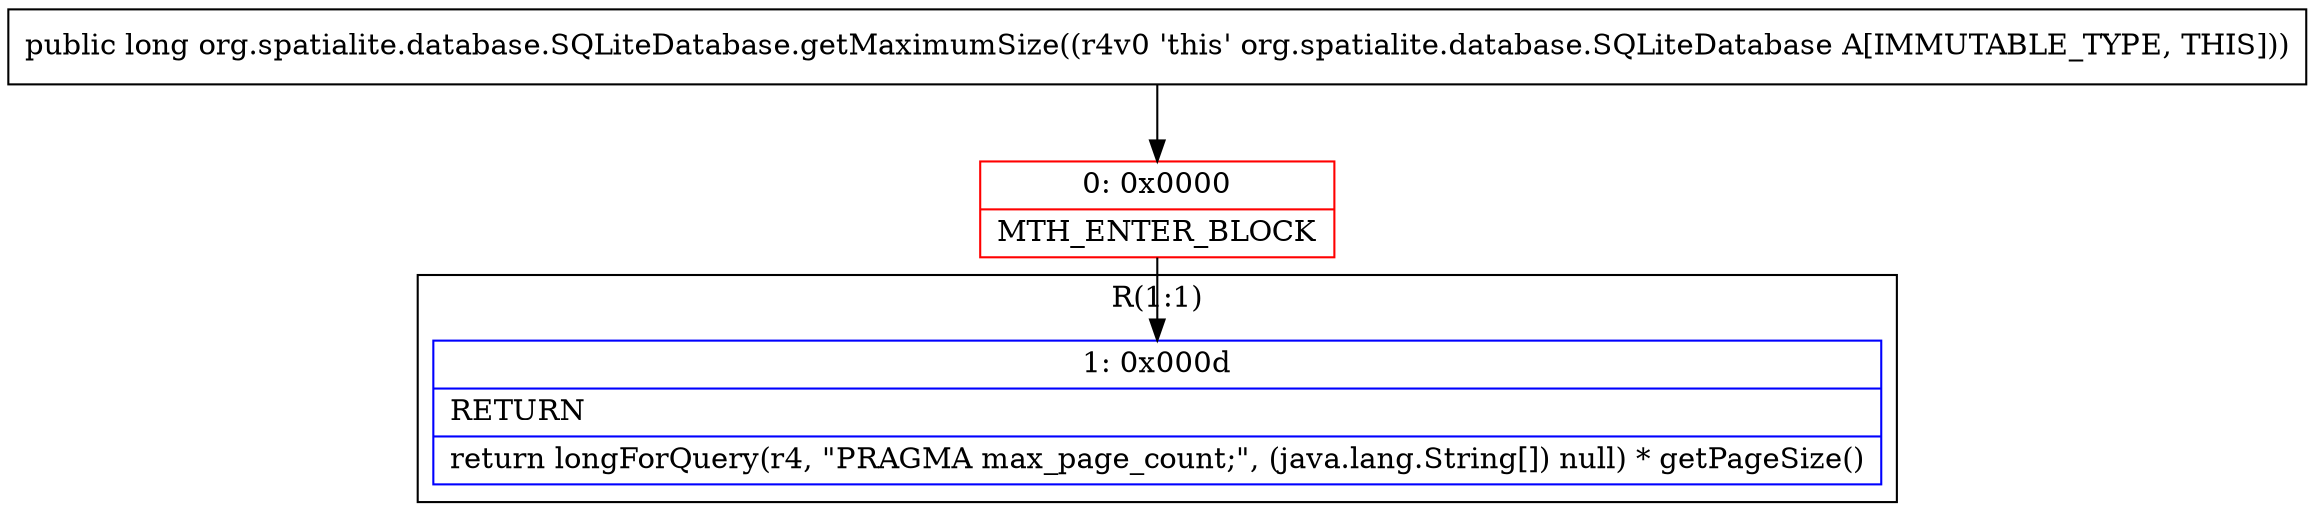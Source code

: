 digraph "CFG fororg.spatialite.database.SQLiteDatabase.getMaximumSize()J" {
subgraph cluster_Region_1638890819 {
label = "R(1:1)";
node [shape=record,color=blue];
Node_1 [shape=record,label="{1\:\ 0x000d|RETURN\l|return longForQuery(r4, \"PRAGMA max_page_count;\", (java.lang.String[]) null) * getPageSize()\l}"];
}
Node_0 [shape=record,color=red,label="{0\:\ 0x0000|MTH_ENTER_BLOCK\l}"];
MethodNode[shape=record,label="{public long org.spatialite.database.SQLiteDatabase.getMaximumSize((r4v0 'this' org.spatialite.database.SQLiteDatabase A[IMMUTABLE_TYPE, THIS])) }"];
MethodNode -> Node_0;
Node_0 -> Node_1;
}

